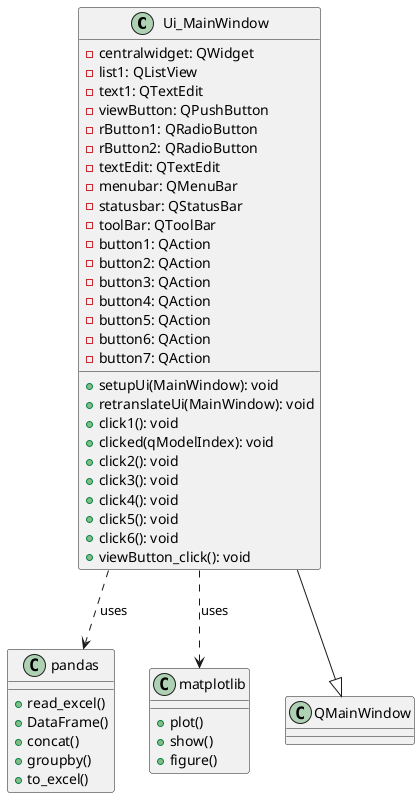 
    @startuml
    class Ui_MainWindow {
        - centralwidget: QWidget
        - list1: QListView
        - text1: QTextEdit
        - viewButton: QPushButton
        - rButton1: QRadioButton
        - rButton2: QRadioButton
        - textEdit: QTextEdit
        - menubar: QMenuBar
        - statusbar: QStatusBar
        - toolBar: QToolBar
        - button1: QAction
        - button2: QAction
        - button3: QAction
        - button4: QAction
        - button5: QAction
        - button6: QAction
        - button7: QAction
        + setupUi(MainWindow): void
        + retranslateUi(MainWindow): void
        + click1(): void
        + clicked(qModelIndex): void
        + click2(): void
        + click3(): void
        + click4(): void
        + click5(): void
        + click6(): void
        + viewButton_click(): void
    }

    class pandas {
        + read_excel()
        + DataFrame()
        + concat()
        + groupby()
        + to_excel()
    }

    class matplotlib {
        + plot()
        + show()
        + figure()
    }

    Ui_MainWindow --|> QMainWindow
    Ui_MainWindow ..> pandas : uses
    Ui_MainWindow ..> matplotlib : uses

    @enduml
    